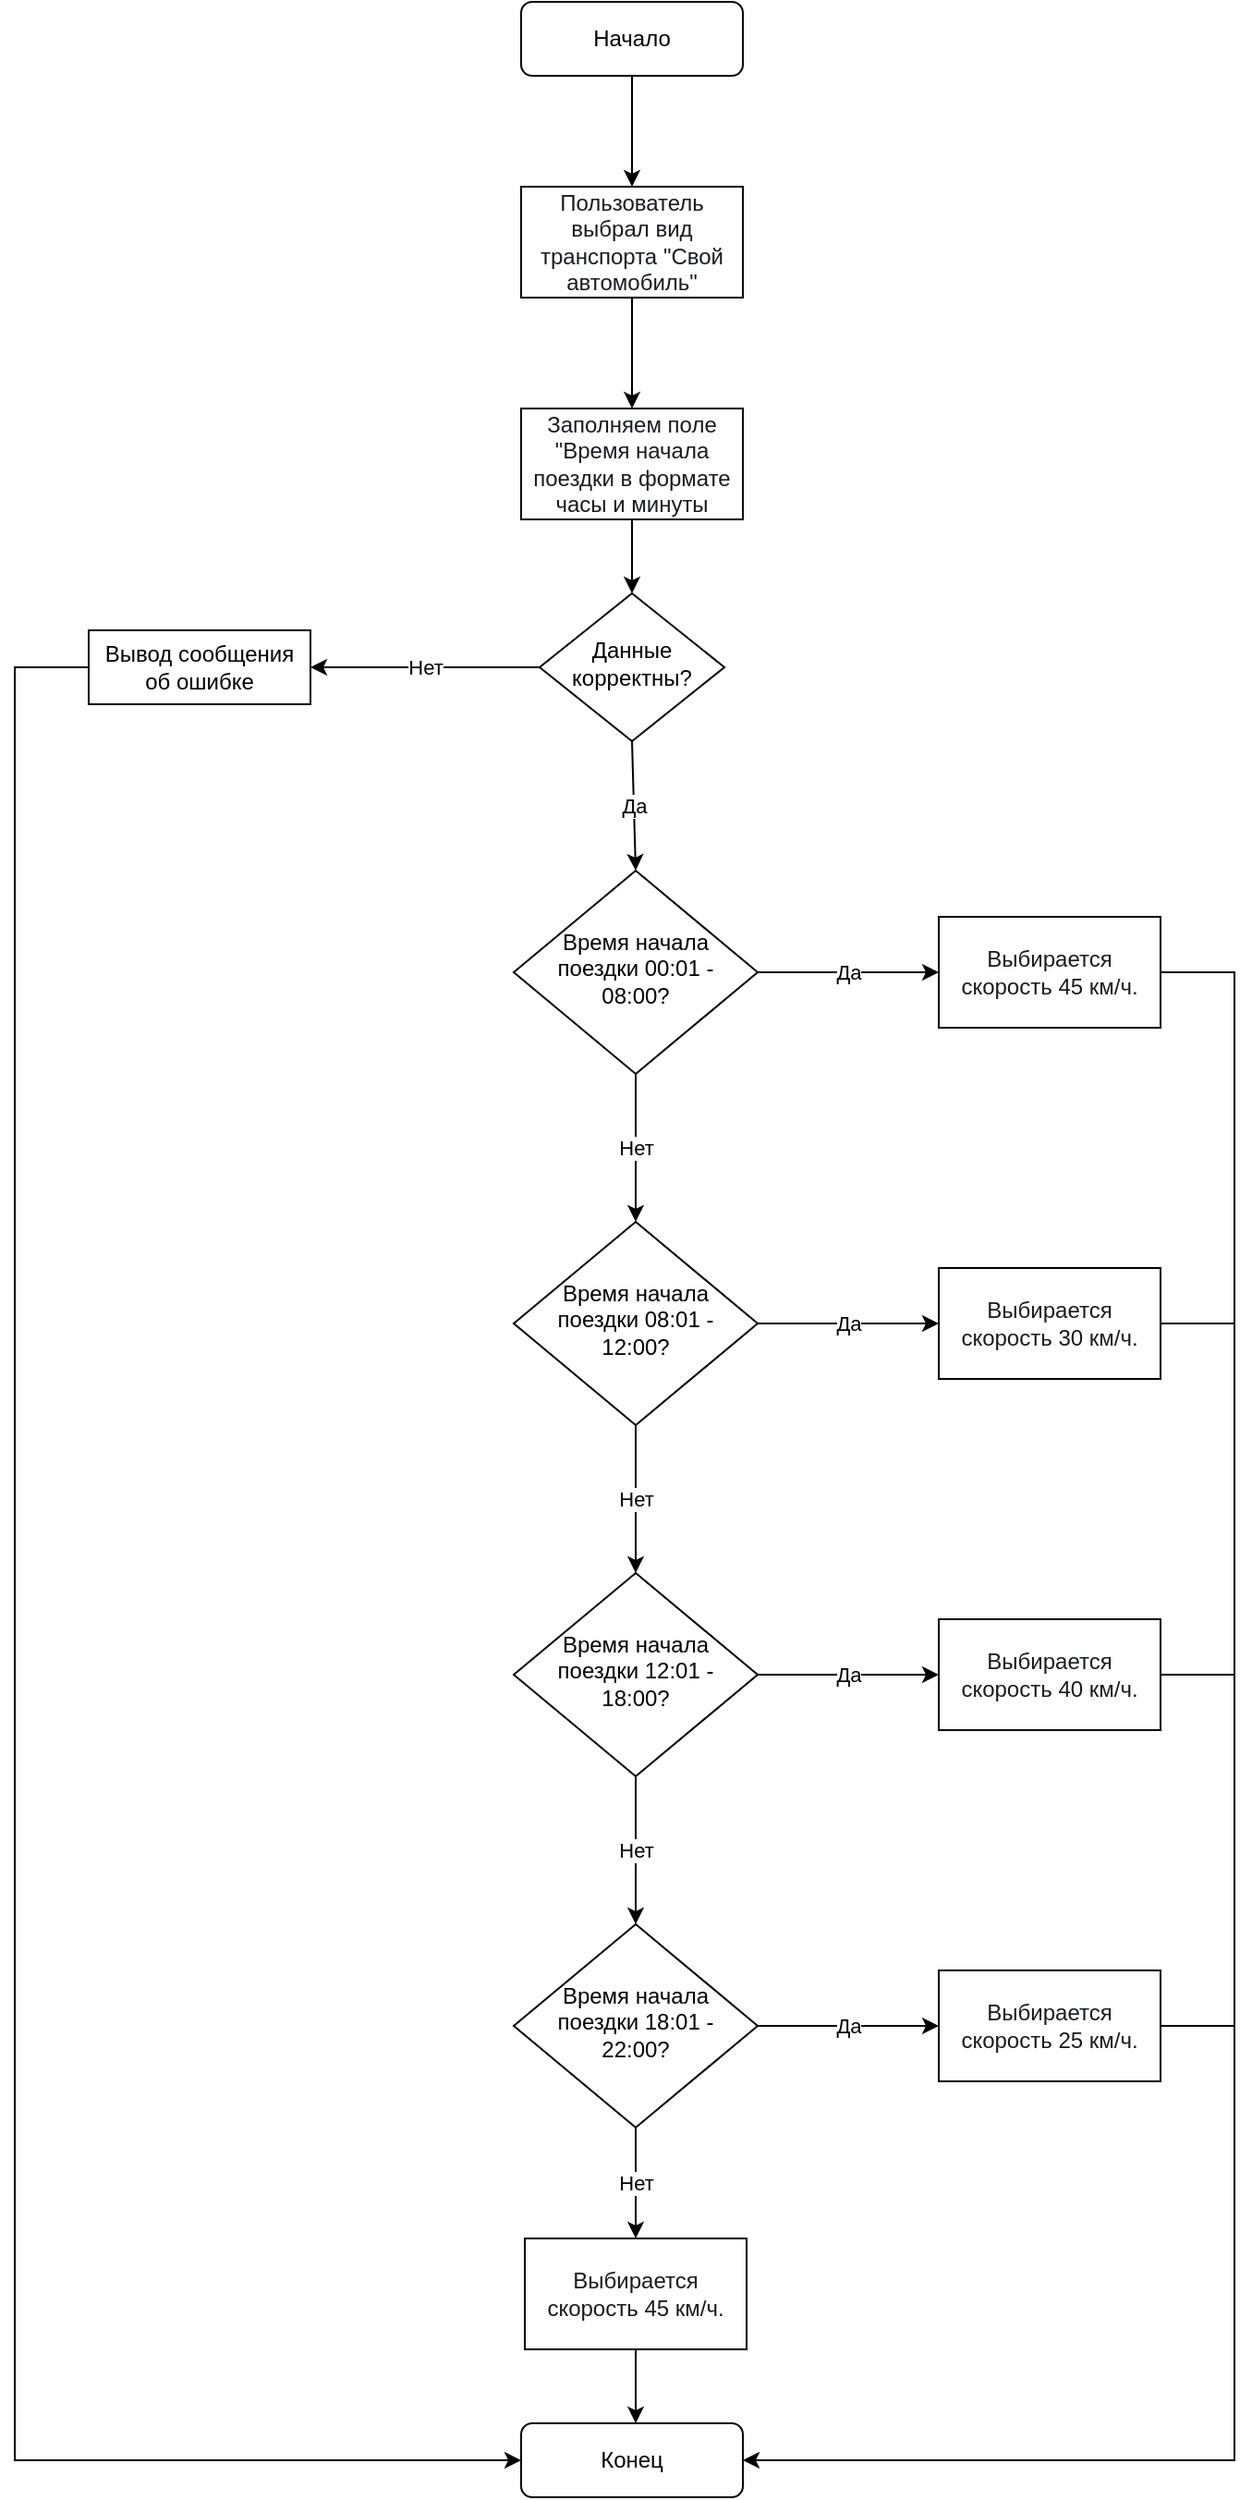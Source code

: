 <mxfile version="20.5.3" type="device"><diagram id="C5RBs43oDa-KdzZeNtuy" name="Page-1"><mxGraphModel dx="755" dy="399" grid="1" gridSize="10" guides="1" tooltips="1" connect="1" arrows="1" fold="1" page="1" pageScale="1" pageWidth="827" pageHeight="1169" math="0" shadow="0"><root><mxCell id="WIyWlLk6GJQsqaUBKTNV-0"/><mxCell id="WIyWlLk6GJQsqaUBKTNV-1" parent="WIyWlLk6GJQsqaUBKTNV-0"/><mxCell id="vDFA9aeaCIR76Mk7vEiH-17" value="" style="edgeStyle=orthogonalEdgeStyle;rounded=0;orthogonalLoop=1;jettySize=auto;html=1;" parent="WIyWlLk6GJQsqaUBKTNV-1" source="WIyWlLk6GJQsqaUBKTNV-3" target="rgrd8a-FIQWRQ5EAS7Ik-1" edge="1"><mxGeometry relative="1" as="geometry"/></mxCell><mxCell id="WIyWlLk6GJQsqaUBKTNV-3" value="Начало" style="rounded=1;whiteSpace=wrap;html=1;fontSize=12;glass=0;strokeWidth=1;shadow=0;" parent="WIyWlLk6GJQsqaUBKTNV-1" vertex="1"><mxGeometry x="354" y="80" width="120" height="40" as="geometry"/></mxCell><mxCell id="WIyWlLk6GJQsqaUBKTNV-10" value="Данные корректны?" style="rhombus;whiteSpace=wrap;html=1;shadow=0;fontFamily=Helvetica;fontSize=12;align=center;strokeWidth=1;spacing=6;spacingTop=-4;" parent="WIyWlLk6GJQsqaUBKTNV-1" vertex="1"><mxGeometry x="364" y="400" width="100" height="80" as="geometry"/></mxCell><mxCell id="vDFA9aeaCIR76Mk7vEiH-73" value="" style="edgeStyle=orthogonalEdgeStyle;rounded=0;orthogonalLoop=1;jettySize=auto;html=1;entryX=0;entryY=0.5;entryDx=0;entryDy=0;" parent="WIyWlLk6GJQsqaUBKTNV-1" source="WIyWlLk6GJQsqaUBKTNV-11" target="vDFA9aeaCIR76Mk7vEiH-44" edge="1"><mxGeometry relative="1" as="geometry"><mxPoint x="240" y="1520" as="targetPoint"/><Array as="points"><mxPoint x="80" y="440"/><mxPoint x="80" y="1410"/></Array></mxGeometry></mxCell><mxCell id="WIyWlLk6GJQsqaUBKTNV-11" value="Вывод сообщения об ошибке" style="rounded=0;whiteSpace=wrap;html=1;fontSize=12;glass=0;strokeWidth=1;shadow=0;" parent="WIyWlLk6GJQsqaUBKTNV-1" vertex="1"><mxGeometry x="120" y="420" width="120" height="40" as="geometry"/></mxCell><mxCell id="vDFA9aeaCIR76Mk7vEiH-16" value="" style="edgeStyle=orthogonalEdgeStyle;rounded=0;orthogonalLoop=1;jettySize=auto;html=1;" parent="WIyWlLk6GJQsqaUBKTNV-1" source="rgrd8a-FIQWRQ5EAS7Ik-1" target="vDFA9aeaCIR76Mk7vEiH-0" edge="1"><mxGeometry relative="1" as="geometry"/></mxCell><mxCell id="rgrd8a-FIQWRQ5EAS7Ik-1" value="&lt;font style=&quot;font-size: 12px;&quot;&gt;&lt;span style=&quot;color: rgb(26, 27, 34); font-family: &amp;quot;YS Text&amp;quot;, Arial, Helvetica, sans-serif; text-align: start; background-color: rgb(255, 255, 255);&quot;&gt;Пользователь выбрал вид транспорта &quot;Свой автомобиль&quot;&lt;/span&gt;&lt;/font&gt;" style="rounded=0;whiteSpace=wrap;html=1;" parent="WIyWlLk6GJQsqaUBKTNV-1" vertex="1"><mxGeometry x="354" y="180" width="120" height="60" as="geometry"/></mxCell><mxCell id="vDFA9aeaCIR76Mk7vEiH-14" value="" style="edgeStyle=orthogonalEdgeStyle;rounded=0;orthogonalLoop=1;jettySize=auto;html=1;" parent="WIyWlLk6GJQsqaUBKTNV-1" source="vDFA9aeaCIR76Mk7vEiH-0" target="WIyWlLk6GJQsqaUBKTNV-10" edge="1"><mxGeometry relative="1" as="geometry"/></mxCell><mxCell id="vDFA9aeaCIR76Mk7vEiH-0" value="&lt;div style=&quot;&quot;&gt;&lt;font face=&quot;YS Text, Arial, Helvetica, sans-serif&quot; color=&quot;#1a1b22&quot;&gt;&lt;span style=&quot;background-color: rgb(255, 255, 255);&quot;&gt;Заполняем поле &quot;Время начала поездки в формате часы и минуты&lt;/span&gt;&lt;/font&gt;&lt;/div&gt;" style="rounded=0;whiteSpace=wrap;html=1;align=center;" parent="WIyWlLk6GJQsqaUBKTNV-1" vertex="1"><mxGeometry x="354" y="300" width="120" height="60" as="geometry"/></mxCell><mxCell id="vDFA9aeaCIR76Mk7vEiH-18" value="Время начала поездки 00:01 - 08:00?" style="rhombus;whiteSpace=wrap;html=1;shadow=0;fontFamily=Helvetica;fontSize=12;align=center;strokeWidth=1;spacing=6;spacingTop=-4;" parent="WIyWlLk6GJQsqaUBKTNV-1" vertex="1"><mxGeometry x="350" y="550" width="132" height="110" as="geometry"/></mxCell><mxCell id="vDFA9aeaCIR76Mk7vEiH-19" value="" style="endArrow=classic;html=1;rounded=0;exitX=0.5;exitY=1;exitDx=0;exitDy=0;entryX=0.5;entryY=0;entryDx=0;entryDy=0;" parent="WIyWlLk6GJQsqaUBKTNV-1" source="WIyWlLk6GJQsqaUBKTNV-10" target="vDFA9aeaCIR76Mk7vEiH-18" edge="1"><mxGeometry relative="1" as="geometry"><mxPoint x="540" y="570" as="sourcePoint"/><mxPoint x="640" y="570" as="targetPoint"/></mxGeometry></mxCell><mxCell id="vDFA9aeaCIR76Mk7vEiH-20" value="Да" style="edgeLabel;resizable=0;html=1;align=center;verticalAlign=middle;" parent="vDFA9aeaCIR76Mk7vEiH-19" connectable="0" vertex="1"><mxGeometry relative="1" as="geometry"><mxPoint as="offset"/></mxGeometry></mxCell><mxCell id="vDFA9aeaCIR76Mk7vEiH-61" value="" style="edgeStyle=orthogonalEdgeStyle;rounded=0;orthogonalLoop=1;jettySize=auto;html=1;exitX=1;exitY=0.5;exitDx=0;exitDy=0;entryX=1;entryY=0.5;entryDx=0;entryDy=0;" parent="WIyWlLk6GJQsqaUBKTNV-1" source="vDFA9aeaCIR76Mk7vEiH-21" target="vDFA9aeaCIR76Mk7vEiH-44" edge="1"><mxGeometry relative="1" as="geometry"><mxPoint x="740" y="1540" as="targetPoint"/><Array as="points"><mxPoint x="740" y="605"/><mxPoint x="740" y="1410"/></Array></mxGeometry></mxCell><mxCell id="vDFA9aeaCIR76Mk7vEiH-21" value="&lt;div style=&quot;&quot;&gt;&lt;font face=&quot;YS Text, Arial, Helvetica, sans-serif&quot; color=&quot;#1a1b22&quot;&gt;&lt;span style=&quot;background-color: rgb(255, 255, 255);&quot;&gt;Выбирается скорость 45 км/ч.&lt;/span&gt;&lt;/font&gt;&lt;/div&gt;" style="rounded=0;whiteSpace=wrap;html=1;align=center;" parent="WIyWlLk6GJQsqaUBKTNV-1" vertex="1"><mxGeometry x="580" y="575" width="120" height="60" as="geometry"/></mxCell><mxCell id="vDFA9aeaCIR76Mk7vEiH-24" value="Время начала поездки 08:01 - 12:00?" style="rhombus;whiteSpace=wrap;html=1;shadow=0;fontFamily=Helvetica;fontSize=12;align=center;strokeWidth=1;spacing=6;spacingTop=-4;" parent="WIyWlLk6GJQsqaUBKTNV-1" vertex="1"><mxGeometry x="350" y="740" width="132" height="110" as="geometry"/></mxCell><mxCell id="vDFA9aeaCIR76Mk7vEiH-26" value="Время начала поездки 12:01 - 18:00?" style="rhombus;whiteSpace=wrap;html=1;shadow=0;fontFamily=Helvetica;fontSize=12;align=center;strokeWidth=1;spacing=6;spacingTop=-4;" parent="WIyWlLk6GJQsqaUBKTNV-1" vertex="1"><mxGeometry x="350" y="930" width="132" height="110" as="geometry"/></mxCell><mxCell id="vDFA9aeaCIR76Mk7vEiH-28" value="Нет" style="endArrow=classic;html=1;rounded=0;exitX=0.5;exitY=1;exitDx=0;exitDy=0;entryX=0.5;entryY=0;entryDx=0;entryDy=0;" parent="WIyWlLk6GJQsqaUBKTNV-1" source="vDFA9aeaCIR76Mk7vEiH-24" target="vDFA9aeaCIR76Mk7vEiH-26" edge="1"><mxGeometry relative="1" as="geometry"><mxPoint x="540" y="850" as="sourcePoint"/><mxPoint x="640" y="850" as="targetPoint"/></mxGeometry></mxCell><mxCell id="vDFA9aeaCIR76Mk7vEiH-30" value="Нет" style="endArrow=classic;html=1;rounded=0;exitX=0.5;exitY=1;exitDx=0;exitDy=0;entryX=0.5;entryY=0;entryDx=0;entryDy=0;" parent="WIyWlLk6GJQsqaUBKTNV-1" source="vDFA9aeaCIR76Mk7vEiH-18" target="vDFA9aeaCIR76Mk7vEiH-24" edge="1"><mxGeometry relative="1" as="geometry"><mxPoint x="450" y="690" as="sourcePoint"/><mxPoint x="450" y="770" as="targetPoint"/></mxGeometry></mxCell><mxCell id="vDFA9aeaCIR76Mk7vEiH-31" value="Время начала поездки 18:01 - 22:00?" style="rhombus;whiteSpace=wrap;html=1;shadow=0;fontFamily=Helvetica;fontSize=12;align=center;strokeWidth=1;spacing=6;spacingTop=-4;" parent="WIyWlLk6GJQsqaUBKTNV-1" vertex="1"><mxGeometry x="350" y="1120" width="132" height="110" as="geometry"/></mxCell><mxCell id="vDFA9aeaCIR76Mk7vEiH-33" value="" style="endArrow=classic;html=1;rounded=0;exitX=0.5;exitY=1;exitDx=0;exitDy=0;entryX=0.5;entryY=0;entryDx=0;entryDy=0;" parent="WIyWlLk6GJQsqaUBKTNV-1" source="vDFA9aeaCIR76Mk7vEiH-26" target="vDFA9aeaCIR76Mk7vEiH-31" edge="1"><mxGeometry relative="1" as="geometry"><mxPoint x="510" y="980" as="sourcePoint"/><mxPoint x="670" y="980" as="targetPoint"/></mxGeometry></mxCell><mxCell id="vDFA9aeaCIR76Mk7vEiH-34" value="Нет" style="edgeLabel;resizable=0;html=1;align=center;verticalAlign=middle;" parent="vDFA9aeaCIR76Mk7vEiH-33" connectable="0" vertex="1"><mxGeometry relative="1" as="geometry"/></mxCell><mxCell id="vDFA9aeaCIR76Mk7vEiH-38" value="" style="endArrow=classic;html=1;rounded=0;exitX=0.5;exitY=1;exitDx=0;exitDy=0;entryX=0.5;entryY=0;entryDx=0;entryDy=0;" parent="WIyWlLk6GJQsqaUBKTNV-1" source="vDFA9aeaCIR76Mk7vEiH-31" target="vDFA9aeaCIR76Mk7vEiH-51" edge="1"><mxGeometry relative="1" as="geometry"><mxPoint x="540" y="1180" as="sourcePoint"/><mxPoint x="416.0" y="1358.98" as="targetPoint"/></mxGeometry></mxCell><mxCell id="vDFA9aeaCIR76Mk7vEiH-39" value="Нет" style="edgeLabel;resizable=0;html=1;align=center;verticalAlign=middle;" parent="vDFA9aeaCIR76Mk7vEiH-38" connectable="0" vertex="1"><mxGeometry relative="1" as="geometry"/></mxCell><mxCell id="vDFA9aeaCIR76Mk7vEiH-40" value="Н" style="endArrow=classic;html=1;rounded=0;exitX=0;exitY=0.5;exitDx=0;exitDy=0;entryX=1;entryY=0.5;entryDx=0;entryDy=0;" parent="WIyWlLk6GJQsqaUBKTNV-1" source="WIyWlLk6GJQsqaUBKTNV-10" target="WIyWlLk6GJQsqaUBKTNV-11" edge="1"><mxGeometry relative="1" as="geometry"><mxPoint x="140" y="490" as="sourcePoint"/><mxPoint x="240" y="490" as="targetPoint"/></mxGeometry></mxCell><mxCell id="vDFA9aeaCIR76Mk7vEiH-41" value="Нет" style="edgeLabel;resizable=0;html=1;align=center;verticalAlign=middle;" parent="vDFA9aeaCIR76Mk7vEiH-40" connectable="0" vertex="1"><mxGeometry relative="1" as="geometry"/></mxCell><mxCell id="vDFA9aeaCIR76Mk7vEiH-46" value="" style="endArrow=classic;html=1;rounded=0;exitX=1;exitY=0.5;exitDx=0;exitDy=0;entryX=0;entryY=0.5;entryDx=0;entryDy=0;" parent="WIyWlLk6GJQsqaUBKTNV-1" source="vDFA9aeaCIR76Mk7vEiH-18" target="vDFA9aeaCIR76Mk7vEiH-21" edge="1"><mxGeometry relative="1" as="geometry"><mxPoint x="330" y="780" as="sourcePoint"/><mxPoint x="430" y="780" as="targetPoint"/></mxGeometry></mxCell><mxCell id="vDFA9aeaCIR76Mk7vEiH-47" value="Да" style="edgeLabel;resizable=0;html=1;align=center;verticalAlign=middle;" parent="vDFA9aeaCIR76Mk7vEiH-46" connectable="0" vertex="1"><mxGeometry relative="1" as="geometry"/></mxCell><mxCell id="vDFA9aeaCIR76Mk7vEiH-48" value="&lt;div style=&quot;&quot;&gt;&lt;font face=&quot;YS Text, Arial, Helvetica, sans-serif&quot; color=&quot;#1a1b22&quot;&gt;&lt;span style=&quot;background-color: rgb(255, 255, 255);&quot;&gt;Выбирается скорость 30 км/ч.&lt;/span&gt;&lt;/font&gt;&lt;/div&gt;" style="rounded=0;whiteSpace=wrap;html=1;align=center;" parent="WIyWlLk6GJQsqaUBKTNV-1" vertex="1"><mxGeometry x="580" y="765" width="120" height="60" as="geometry"/></mxCell><mxCell id="vDFA9aeaCIR76Mk7vEiH-49" value="&lt;div style=&quot;&quot;&gt;&lt;font face=&quot;YS Text, Arial, Helvetica, sans-serif&quot; color=&quot;#1a1b22&quot;&gt;&lt;span style=&quot;background-color: rgb(255, 255, 255);&quot;&gt;Выбирается скорость 40 км/ч.&lt;/span&gt;&lt;/font&gt;&lt;/div&gt;" style="rounded=0;whiteSpace=wrap;html=1;align=center;" parent="WIyWlLk6GJQsqaUBKTNV-1" vertex="1"><mxGeometry x="580" y="955" width="120" height="60" as="geometry"/></mxCell><mxCell id="vDFA9aeaCIR76Mk7vEiH-50" value="&lt;div style=&quot;&quot;&gt;&lt;font face=&quot;YS Text, Arial, Helvetica, sans-serif&quot; color=&quot;#1a1b22&quot;&gt;&lt;span style=&quot;background-color: rgb(255, 255, 255);&quot;&gt;Выбирается скорость 25 км/ч.&lt;/span&gt;&lt;/font&gt;&lt;/div&gt;" style="rounded=0;whiteSpace=wrap;html=1;align=center;" parent="WIyWlLk6GJQsqaUBKTNV-1" vertex="1"><mxGeometry x="580" y="1145" width="120" height="60" as="geometry"/></mxCell><mxCell id="yczBidbUFzKfVb9i1Q25-5" value="" style="edgeStyle=orthogonalEdgeStyle;rounded=0;orthogonalLoop=1;jettySize=auto;html=1;" edge="1" parent="WIyWlLk6GJQsqaUBKTNV-1" source="vDFA9aeaCIR76Mk7vEiH-51" target="vDFA9aeaCIR76Mk7vEiH-44"><mxGeometry relative="1" as="geometry"><Array as="points"><mxPoint x="416" y="1380"/><mxPoint x="416" y="1380"/></Array></mxGeometry></mxCell><mxCell id="vDFA9aeaCIR76Mk7vEiH-51" value="&lt;div style=&quot;&quot;&gt;&lt;font face=&quot;YS Text, Arial, Helvetica, sans-serif&quot; color=&quot;#1a1b22&quot;&gt;&lt;span style=&quot;background-color: rgb(255, 255, 255);&quot;&gt;Выбирается скорость 45 км/ч.&lt;/span&gt;&lt;/font&gt;&lt;/div&gt;" style="rounded=0;whiteSpace=wrap;html=1;align=center;" parent="WIyWlLk6GJQsqaUBKTNV-1" vertex="1"><mxGeometry x="356" y="1290" width="120" height="60" as="geometry"/></mxCell><mxCell id="vDFA9aeaCIR76Mk7vEiH-52" value="" style="endArrow=classic;html=1;rounded=0;exitX=1;exitY=0.5;exitDx=0;exitDy=0;entryX=0;entryY=0.5;entryDx=0;entryDy=0;" parent="WIyWlLk6GJQsqaUBKTNV-1" source="vDFA9aeaCIR76Mk7vEiH-24" target="vDFA9aeaCIR76Mk7vEiH-48" edge="1"><mxGeometry relative="1" as="geometry"><mxPoint x="500" y="790" as="sourcePoint"/><mxPoint x="598" y="790" as="targetPoint"/></mxGeometry></mxCell><mxCell id="vDFA9aeaCIR76Mk7vEiH-53" value="Да" style="edgeLabel;resizable=0;html=1;align=center;verticalAlign=middle;" parent="vDFA9aeaCIR76Mk7vEiH-52" connectable="0" vertex="1"><mxGeometry relative="1" as="geometry"/></mxCell><mxCell id="vDFA9aeaCIR76Mk7vEiH-54" value="" style="endArrow=classic;html=1;rounded=0;exitX=1;exitY=0.5;exitDx=0;exitDy=0;entryX=0;entryY=0.5;entryDx=0;entryDy=0;" parent="WIyWlLk6GJQsqaUBKTNV-1" source="vDFA9aeaCIR76Mk7vEiH-26" target="vDFA9aeaCIR76Mk7vEiH-49" edge="1"><mxGeometry relative="1" as="geometry"><mxPoint x="500" y="990" as="sourcePoint"/><mxPoint x="598" y="990" as="targetPoint"/></mxGeometry></mxCell><mxCell id="vDFA9aeaCIR76Mk7vEiH-55" value="Да" style="edgeLabel;resizable=0;html=1;align=center;verticalAlign=middle;" parent="vDFA9aeaCIR76Mk7vEiH-54" connectable="0" vertex="1"><mxGeometry relative="1" as="geometry"/></mxCell><mxCell id="vDFA9aeaCIR76Mk7vEiH-56" value="" style="endArrow=classic;html=1;rounded=0;exitX=1;exitY=0.5;exitDx=0;exitDy=0;entryX=0;entryY=0.5;entryDx=0;entryDy=0;" parent="WIyWlLk6GJQsqaUBKTNV-1" source="vDFA9aeaCIR76Mk7vEiH-31" target="vDFA9aeaCIR76Mk7vEiH-50" edge="1"><mxGeometry relative="1" as="geometry"><mxPoint x="500" y="1170" as="sourcePoint"/><mxPoint x="598" y="1170" as="targetPoint"/></mxGeometry></mxCell><mxCell id="vDFA9aeaCIR76Mk7vEiH-57" value="Да" style="edgeLabel;resizable=0;html=1;align=center;verticalAlign=middle;" parent="vDFA9aeaCIR76Mk7vEiH-56" connectable="0" vertex="1"><mxGeometry relative="1" as="geometry"/></mxCell><mxCell id="vDFA9aeaCIR76Mk7vEiH-62" value="" style="endArrow=none;html=1;rounded=0;entryX=1;entryY=0.5;entryDx=0;entryDy=0;" parent="WIyWlLk6GJQsqaUBKTNV-1" target="vDFA9aeaCIR76Mk7vEiH-48" edge="1"><mxGeometry width="50" height="50" relative="1" as="geometry"><mxPoint x="740" y="795" as="sourcePoint"/><mxPoint x="480" y="910" as="targetPoint"/></mxGeometry></mxCell><mxCell id="vDFA9aeaCIR76Mk7vEiH-63" value="" style="endArrow=none;html=1;rounded=0;entryX=1;entryY=0.5;entryDx=0;entryDy=0;" parent="WIyWlLk6GJQsqaUBKTNV-1" target="vDFA9aeaCIR76Mk7vEiH-49" edge="1"><mxGeometry width="50" height="50" relative="1" as="geometry"><mxPoint x="740" y="985" as="sourcePoint"/><mxPoint x="670" y="930" as="targetPoint"/></mxGeometry></mxCell><mxCell id="vDFA9aeaCIR76Mk7vEiH-64" value="" style="endArrow=none;html=1;rounded=0;entryX=1;entryY=0.5;entryDx=0;entryDy=0;" parent="WIyWlLk6GJQsqaUBKTNV-1" target="vDFA9aeaCIR76Mk7vEiH-50" edge="1"><mxGeometry width="50" height="50" relative="1" as="geometry"><mxPoint x="740" y="1175" as="sourcePoint"/><mxPoint x="640" y="1290" as="targetPoint"/></mxGeometry></mxCell><mxCell id="vDFA9aeaCIR76Mk7vEiH-44" value="Конец" style="rounded=1;whiteSpace=wrap;html=1;fontSize=12;glass=0;strokeWidth=1;shadow=0;" parent="WIyWlLk6GJQsqaUBKTNV-1" vertex="1"><mxGeometry x="354" y="1390" width="120" height="40" as="geometry"/></mxCell></root></mxGraphModel></diagram></mxfile>